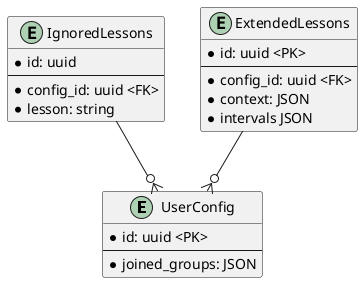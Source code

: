 @startuml EntityDiagram

entity UserConfig {
    * id: uuid <PK>
    --
    * joined_groups: JSON
}

entity IgnoredLessons {
    * id: uuid
    --
    * config_id: uuid <FK>
    * lesson: string
}

IgnoredLessons --o{ UserConfig

entity ExtendedLessons {
    * id: uuid <PK>
    --
    * config_id: uuid <FK>
    * context: JSON
    * intervals JSON
}

ExtendedLessons --o{ UserConfig

@enduml